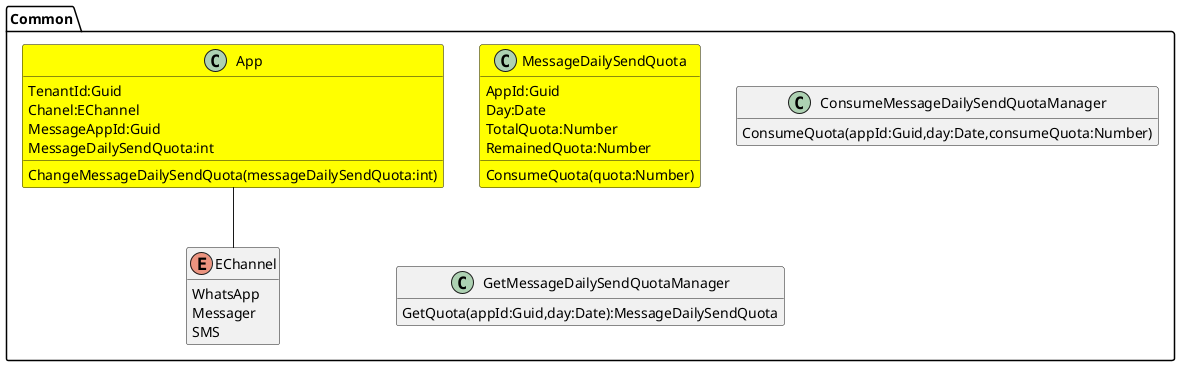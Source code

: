 @startuml
hide empty member

package Common{
    enum EChannel
    {
        WhatsApp
        Messager
        SMS
    }
     
    class App #yellow
    {
        TenantId:Guid
        Chanel:EChannel
        MessageAppId:Guid
        MessageDailySendQuota:int
        ChangeMessageDailySendQuota(messageDailySendQuota:int)
    }
    App -- EChannel
    
    class MessageDailySendQuota #yellow
    {
        AppId:Guid
        Day:Date
        TotalQuota:Number
        RemainedQuota:Number
        ConsumeQuota(quota:Number)
    }
    
    class ConsumeMessageDailySendQuotaManager
    {
        ConsumeQuota(appId:Guid,day:Date,consumeQuota:Number)
    }
   
    class GetMessageDailySendQuotaManager
   {
       GetQuota(appId:Guid,day:Date):MessageDailySendQuota
   }
}
@enduml